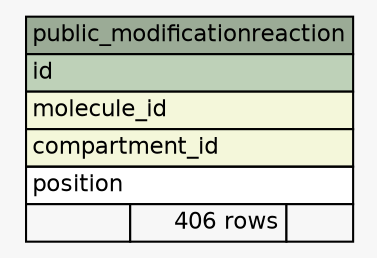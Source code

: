 // dot 2.36.0 on Linux 3.13.0-43-generic
// SchemaSpy rev 590
digraph "public_modificationreaction" {
  graph [
    rankdir="RL"
    bgcolor="#f7f7f7"
    nodesep="0.18"
    ranksep="0.46"
    fontname="Helvetica"
    fontsize="11"
  ];
  node [
    fontname="Helvetica"
    fontsize="11"
    shape="plaintext"
  ];
  edge [
    arrowsize="0.8"
  ];
  "public_modificationreaction" [
    label=<
    <TABLE BORDER="0" CELLBORDER="1" CELLSPACING="0" BGCOLOR="#ffffff">
      <TR><TD COLSPAN="3" BGCOLOR="#9bab96" ALIGN="CENTER">public_modificationreaction</TD></TR>
      <TR><TD PORT="id" COLSPAN="3" BGCOLOR="#bed1b8" ALIGN="LEFT">id</TD></TR>
      <TR><TD PORT="molecule_id" COLSPAN="3" BGCOLOR="#f4f7da" ALIGN="LEFT">molecule_id</TD></TR>
      <TR><TD PORT="compartment_id" COLSPAN="3" BGCOLOR="#f4f7da" ALIGN="LEFT">compartment_id</TD></TR>
      <TR><TD PORT="position" COLSPAN="3" ALIGN="LEFT">position</TD></TR>
      <TR><TD ALIGN="LEFT" BGCOLOR="#f7f7f7">  </TD><TD ALIGN="RIGHT" BGCOLOR="#f7f7f7">406 rows</TD><TD ALIGN="RIGHT" BGCOLOR="#f7f7f7">  </TD></TR>
    </TABLE>>
    URL="tables/public_modificationreaction.html"
    tooltip="public_modificationreaction"
  ];
}
